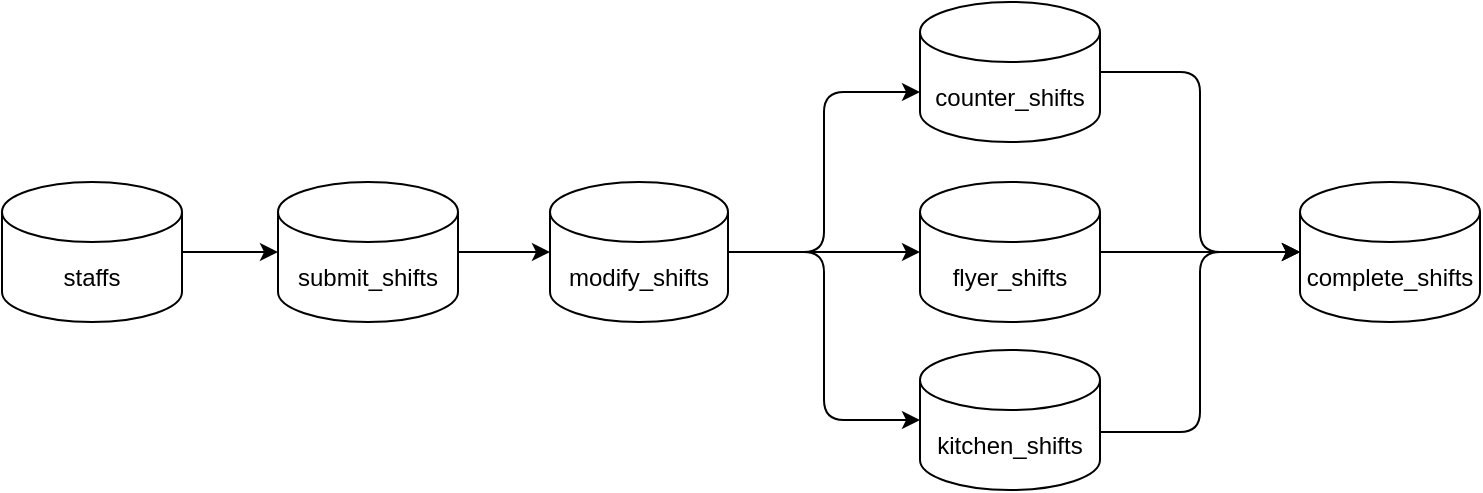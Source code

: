 <mxfile>
    <diagram id="9xncVBf-A3oMU9SqqVJK" name="ページ1">
        <mxGraphModel dx="1391" dy="603" grid="0" gridSize="10" guides="1" tooltips="1" connect="1" arrows="1" fold="1" page="1" pageScale="1" pageWidth="827" pageHeight="1169" math="0" shadow="0">
            <root>
                <mxCell id="0"/>
                <mxCell id="1" parent="0"/>
                <mxCell id="47" style="edgeStyle=orthogonalEdgeStyle;orthogonalLoop=1;jettySize=auto;html=1;exitX=1;exitY=0.5;exitDx=0;exitDy=0;exitPerimeter=0;entryX=0;entryY=0.5;entryDx=0;entryDy=0;entryPerimeter=0;" edge="1" parent="1" source="44" target="45">
                    <mxGeometry relative="1" as="geometry">
                        <mxPoint x="207" y="276" as="targetPoint"/>
                        <Array as="points"/>
                    </mxGeometry>
                </mxCell>
                <mxCell id="44" value="staffs" style="shape=cylinder3;whiteSpace=wrap;html=1;boundedLbl=1;backgroundOutline=1;size=15;rounded=1;" vertex="1" parent="1">
                    <mxGeometry x="22" y="236" width="90" height="70" as="geometry"/>
                </mxCell>
                <mxCell id="54" style="edgeStyle=orthogonalEdgeStyle;orthogonalLoop=1;jettySize=auto;html=1;exitX=1;exitY=0.5;exitDx=0;exitDy=0;exitPerimeter=0;" edge="1" parent="1" source="66" target="53">
                    <mxGeometry relative="1" as="geometry">
                        <mxPoint x="401" y="276" as="sourcePoint"/>
                        <Array as="points">
                            <mxPoint x="445" y="271"/>
                            <mxPoint x="445" y="271"/>
                        </Array>
                    </mxGeometry>
                </mxCell>
                <mxCell id="67" style="edgeStyle=orthogonalEdgeStyle;curved=0;rounded=1;sketch=0;orthogonalLoop=1;jettySize=auto;html=1;exitX=1;exitY=0.5;exitDx=0;exitDy=0;exitPerimeter=0;entryX=0;entryY=0.5;entryDx=0;entryDy=0;entryPerimeter=0;" edge="1" parent="1" source="45" target="66">
                    <mxGeometry relative="1" as="geometry"/>
                </mxCell>
                <mxCell id="45" value="submit_shifts" style="shape=cylinder3;whiteSpace=wrap;html=1;boundedLbl=1;backgroundOutline=1;size=15;rounded=1;" vertex="1" parent="1">
                    <mxGeometry x="160" y="236" width="90" height="70" as="geometry"/>
                </mxCell>
                <mxCell id="48" value="complete_shifts" style="shape=cylinder3;whiteSpace=wrap;html=1;boundedLbl=1;backgroundOutline=1;size=15;rounded=1;" vertex="1" parent="1">
                    <mxGeometry x="671" y="236" width="90" height="70" as="geometry"/>
                </mxCell>
                <mxCell id="63" style="edgeStyle=orthogonalEdgeStyle;orthogonalLoop=1;jettySize=auto;html=1;entryX=0;entryY=0.5;entryDx=0;entryDy=0;entryPerimeter=0;" edge="1" parent="1" source="51" target="48">
                    <mxGeometry relative="1" as="geometry">
                        <mxPoint x="631" y="276" as="targetPoint"/>
                        <Array as="points">
                            <mxPoint x="621" y="181"/>
                            <mxPoint x="621" y="271"/>
                        </Array>
                    </mxGeometry>
                </mxCell>
                <mxCell id="51" value="counter_shifts" style="shape=cylinder3;whiteSpace=wrap;html=1;boundedLbl=1;backgroundOutline=1;size=15;rounded=1;" vertex="1" parent="1">
                    <mxGeometry x="481" y="146" width="90" height="70" as="geometry"/>
                </mxCell>
                <mxCell id="61" style="edgeStyle=orthogonalEdgeStyle;orthogonalLoop=1;jettySize=auto;html=1;entryX=0;entryY=0.5;entryDx=0;entryDy=0;entryPerimeter=0;" edge="1" parent="1" source="53" target="48">
                    <mxGeometry relative="1" as="geometry"/>
                </mxCell>
                <mxCell id="53" value="flyer_shifts" style="shape=cylinder3;whiteSpace=wrap;html=1;boundedLbl=1;backgroundOutline=1;size=15;rounded=1;" vertex="1" parent="1">
                    <mxGeometry x="481" y="236" width="90" height="70" as="geometry"/>
                </mxCell>
                <mxCell id="62" style="edgeStyle=orthogonalEdgeStyle;orthogonalLoop=1;jettySize=auto;html=1;entryX=0;entryY=0.5;entryDx=0;entryDy=0;entryPerimeter=0;" edge="1" parent="1" source="57" target="48">
                    <mxGeometry relative="1" as="geometry">
                        <Array as="points">
                            <mxPoint x="621" y="361"/>
                            <mxPoint x="621" y="271"/>
                        </Array>
                    </mxGeometry>
                </mxCell>
                <mxCell id="57" value="kitchen_shifts" style="shape=cylinder3;whiteSpace=wrap;html=1;boundedLbl=1;backgroundOutline=1;size=15;rounded=1;" vertex="1" parent="1">
                    <mxGeometry x="481" y="320" width="90" height="70" as="geometry"/>
                </mxCell>
                <mxCell id="72" style="edgeStyle=orthogonalEdgeStyle;curved=0;rounded=1;sketch=0;orthogonalLoop=1;jettySize=auto;html=1;entryX=0;entryY=0;entryDx=0;entryDy=45;entryPerimeter=0;" edge="1" parent="1" source="66" target="51">
                    <mxGeometry relative="1" as="geometry"/>
                </mxCell>
                <mxCell id="73" style="edgeStyle=orthogonalEdgeStyle;curved=0;rounded=1;sketch=0;orthogonalLoop=1;jettySize=auto;html=1;entryX=0;entryY=0.5;entryDx=0;entryDy=0;entryPerimeter=0;" edge="1" parent="1" source="66" target="57">
                    <mxGeometry relative="1" as="geometry"/>
                </mxCell>
                <mxCell id="66" value="modify_shifts" style="shape=cylinder3;whiteSpace=wrap;html=1;boundedLbl=1;backgroundOutline=1;size=15;rounded=1;" vertex="1" parent="1">
                    <mxGeometry x="296" y="236" width="89" height="70" as="geometry"/>
                </mxCell>
            </root>
        </mxGraphModel>
    </diagram>
</mxfile>